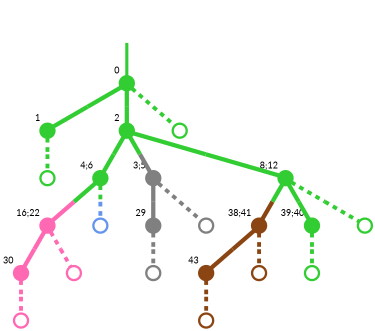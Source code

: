 strict digraph  {
graph[splines=false]; nodesep=0.7; rankdir=TB; ranksep=0.6; forcelabels=true; dpi=600; size=2.5;
0 [color="#32cd32ff", fillcolor="#32cd32ff", fixedsize=true, fontname=Lato, fontsize="12pt", height="0.25", label="", penwidth=3, shape=circle, style=filled, xlabel=0];
1 [color="#32cd32ff", fillcolor="#32cd32ff", fixedsize=true, fontname=Lato, fontsize="12pt", height="0.25", label="", penwidth=3, shape=circle, style=filled, xlabel=1];
2 [color="#32cd32ff", fillcolor="#32cd32ff", fixedsize=true, fontname=Lato, fontsize="12pt", height="0.25", label="", penwidth=3, shape=circle, style=filled, xlabel=2];
12 [color="#32cd32ff", fillcolor="#32cd32ff", fixedsize=true, fontname=Lato, fontsize="12pt", height="0.25", label="", penwidth=3, shape=circle, style=solid, xlabel=""];
13 [color="#32cd32ff", fillcolor="#32cd32ff", fixedsize=true, fontname=Lato, fontsize="12pt", height="0.25", label="", penwidth=3, shape=circle, style=solid, xlabel=""];
3 [color="#32cd32ff", fillcolor="#32cd32ff", fixedsize=true, fontname=Lato, fontsize="12pt", height="0.25", label="", penwidth=3, shape=circle, style=filled, xlabel="4;6"];
5 [color="#808080ff", fillcolor="#808080ff", fixedsize=true, fontname=Lato, fontsize="12pt", height="0.25", label="", penwidth=3, shape=circle, style=filled, xlabel="3;5"];
8 [color="#32cd32ff", fillcolor="#32cd32ff", fixedsize=true, fontname=Lato, fontsize="12pt", height="0.25", label="", penwidth=3, shape=circle, style=filled, xlabel="8;12"];
4 [color="#ff69b4ff", fillcolor="#ff69b4ff", fixedsize=true, fontname=Lato, fontsize="12pt", height="0.25", label="", penwidth=3, shape=circle, style=filled, xlabel="16;22"];
16 [color="#6495edff", fillcolor="#6495edff", fixedsize=true, fontname=Lato, fontsize="12pt", height="0.25", label="", penwidth=3, shape=circle, style=solid, xlabel=""];
7 [color="#ff69b4ff", fillcolor="#ff69b4ff", fixedsize=true, fontname=Lato, fontsize="12pt", height="0.25", label="", penwidth=3, shape=circle, style=filled, xlabel=30];
17 [color="#ff69b4ff", fillcolor="#ff69b4ff", fixedsize=true, fontname=Lato, fontsize="12pt", height="0.25", label="", penwidth=3, shape=circle, style=solid, xlabel=""];
6 [color="#808080ff", fillcolor="#808080ff", fixedsize=true, fontname=Lato, fontsize="12pt", height="0.25", label="", penwidth=3, shape=circle, style=filled, xlabel=29];
19 [color="#808080ff", fillcolor="#808080ff", fixedsize=true, fontname=Lato, fontsize="12pt", height="0.25", label="", penwidth=3, shape=circle, style=solid, xlabel=""];
20 [color="#808080ff", fillcolor="#808080ff", fixedsize=true, fontname=Lato, fontsize="12pt", height="0.25", label="", penwidth=3, shape=circle, style=solid, xlabel=""];
18 [color="#ff69b4ff", fillcolor="#ff69b4ff", fixedsize=true, fontname=Lato, fontsize="12pt", height="0.25", label="", penwidth=3, shape=circle, style=solid, xlabel=""];
9 [color="#8b4513ff", fillcolor="#8b4513ff", fixedsize=true, fontname=Lato, fontsize="12pt", height="0.25", label="", penwidth=3, shape=circle, style=filled, xlabel="38;41"];
10 [color="#32cd32ff", fillcolor="#32cd32ff", fixedsize=true, fontname=Lato, fontsize="12pt", height="0.25", label="", penwidth=3, shape=circle, style=filled, xlabel="39;40"];
14 [color="#32cd32ff", fillcolor="#32cd32ff", fixedsize=true, fontname=Lato, fontsize="12pt", height="0.25", label="", penwidth=3, shape=circle, style=solid, xlabel=""];
11 [color="#8b4513ff", fillcolor="#8b4513ff", fixedsize=true, fontname=Lato, fontsize="12pt", height="0.25", label="", penwidth=3, shape=circle, style=filled, xlabel=43];
21 [color="#8b4513ff", fillcolor="#8b4513ff", fixedsize=true, fontname=Lato, fontsize="12pt", height="0.25", label="", penwidth=3, shape=circle, style=solid, xlabel=""];
15 [color="#32cd32ff", fillcolor="#32cd32ff", fixedsize=true, fontname=Lato, fontsize="12pt", height="0.25", label="", penwidth=3, shape=circle, style=solid, xlabel=""];
22 [color="#8b4513ff", fillcolor="#8b4513ff", fixedsize=true, fontname=Lato, fontsize="12pt", height="0.25", label="", penwidth=3, shape=circle, style=solid, xlabel=""];
normal [label="", penwidth=3, style=invis, xlabel=0];
0 -> 1  [arrowsize=0, color="#32cd32ff;0.5:#32cd32ff", minlen="1.0", penwidth="5.5", style=solid];
0 -> 2  [arrowsize=0, color="#32cd32ff;0.5:#32cd32ff", minlen="1.0", penwidth="5.5", style=solid];
0 -> 12  [arrowsize=0, color="#32cd32ff;0.5:#32cd32ff", minlen="1.0", penwidth=5, style=dashed];
1 -> 13  [arrowsize=0, color="#32cd32ff;0.5:#32cd32ff", minlen="1.0", penwidth=5, style=dashed];
2 -> 3  [arrowsize=0, color="#32cd32ff;0.5:#32cd32ff", minlen="1.0", penwidth="5.5", style=solid];
2 -> 5  [arrowsize=0, color="#32cd32ff;0.5:#808080ff", minlen="1.0", penwidth="5.5", style=solid];
2 -> 8  [arrowsize=0, color="#32cd32ff;0.5:#32cd32ff", minlen="1.0", penwidth="5.5", style=solid];
3 -> 4  [arrowsize=0, color="#32cd32ff;0.5:#ff69b4ff", minlen="1.0", penwidth="5.5", style=solid];
3 -> 16  [arrowsize=0, color="#32cd32ff;0.5:#6495edff", minlen="1.0", penwidth=5, style=dashed];
5 -> 6  [arrowsize=0, color="#808080ff;0.5:#808080ff", minlen="1.0", penwidth="5.5", style=solid];
5 -> 19  [arrowsize=0, color="#808080ff;0.5:#808080ff", minlen="1.0", penwidth=5, style=dashed];
8 -> 9  [arrowsize=0, color="#32cd32ff;0.5:#8b4513ff", minlen="1.0", penwidth="5.5", style=solid];
8 -> 10  [arrowsize=0, color="#32cd32ff;0.5:#32cd32ff", minlen="1.0", penwidth="5.5", style=solid];
8 -> 14  [arrowsize=0, color="#32cd32ff;0.5:#32cd32ff", minlen="1.0", penwidth=5, style=dashed];
4 -> 7  [arrowsize=0, color="#ff69b4ff;0.5:#ff69b4ff", minlen="1.0", penwidth="5.5", style=solid];
4 -> 17  [arrowsize=0, color="#ff69b4ff;0.5:#ff69b4ff", minlen="1.0", penwidth=5, style=dashed];
7 -> 18  [arrowsize=0, color="#ff69b4ff;0.5:#ff69b4ff", minlen="1.0", penwidth=5, style=dashed];
6 -> 20  [arrowsize=0, color="#808080ff;0.5:#808080ff", minlen="1.0", penwidth=5, style=dashed];
9 -> 11  [arrowsize=0, color="#8b4513ff;0.5:#8b4513ff", minlen="1.0", penwidth="5.5", style=solid];
9 -> 21  [arrowsize=0, color="#8b4513ff;0.5:#8b4513ff", minlen="1.0", penwidth=5, style=dashed];
10 -> 15  [arrowsize=0, color="#32cd32ff;0.5:#32cd32ff", minlen="1.0", penwidth=5, style=dashed];
11 -> 22  [arrowsize=0, color="#8b4513ff;0.5:#8b4513ff", minlen="1.0", penwidth=5, style=dashed];
normal -> 0  [arrowsize=0, color="#32cd32ff", label="", penwidth=4, style=solid];
}
